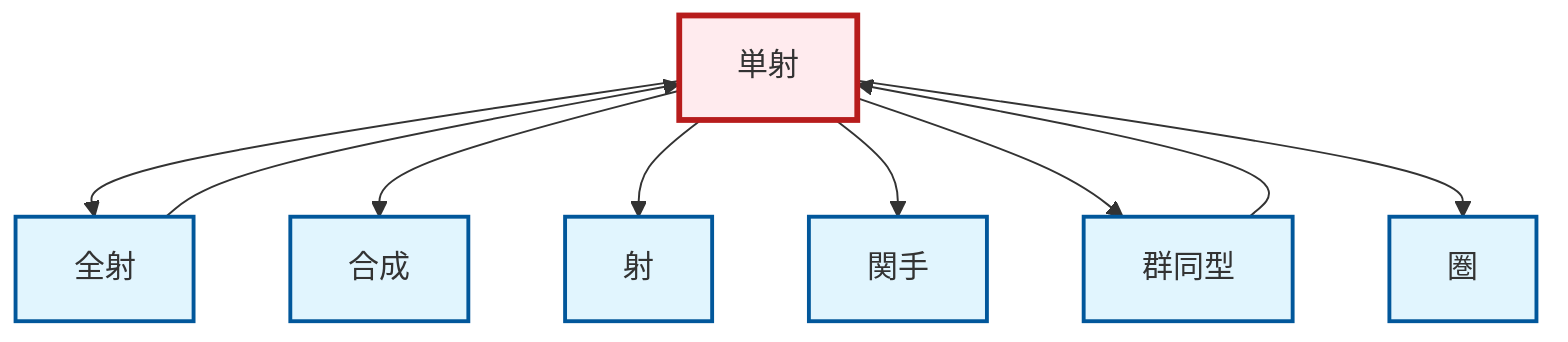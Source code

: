 graph TD
    classDef definition fill:#e1f5fe,stroke:#01579b,stroke-width:2px
    classDef theorem fill:#f3e5f5,stroke:#4a148c,stroke-width:2px
    classDef axiom fill:#fff3e0,stroke:#e65100,stroke-width:2px
    classDef example fill:#e8f5e9,stroke:#1b5e20,stroke-width:2px
    classDef current fill:#ffebee,stroke:#b71c1c,stroke-width:3px
    def-monomorphism["単射"]:::definition
    def-composition["合成"]:::definition
    def-morphism["射"]:::definition
    def-functor["関手"]:::definition
    def-category["圏"]:::definition
    def-isomorphism["群同型"]:::definition
    def-epimorphism["全射"]:::definition
    def-monomorphism --> def-epimorphism
    def-monomorphism --> def-composition
    def-epimorphism --> def-monomorphism
    def-monomorphism --> def-morphism
    def-monomorphism --> def-functor
    def-isomorphism --> def-monomorphism
    def-monomorphism --> def-isomorphism
    def-monomorphism --> def-category
    class def-monomorphism current